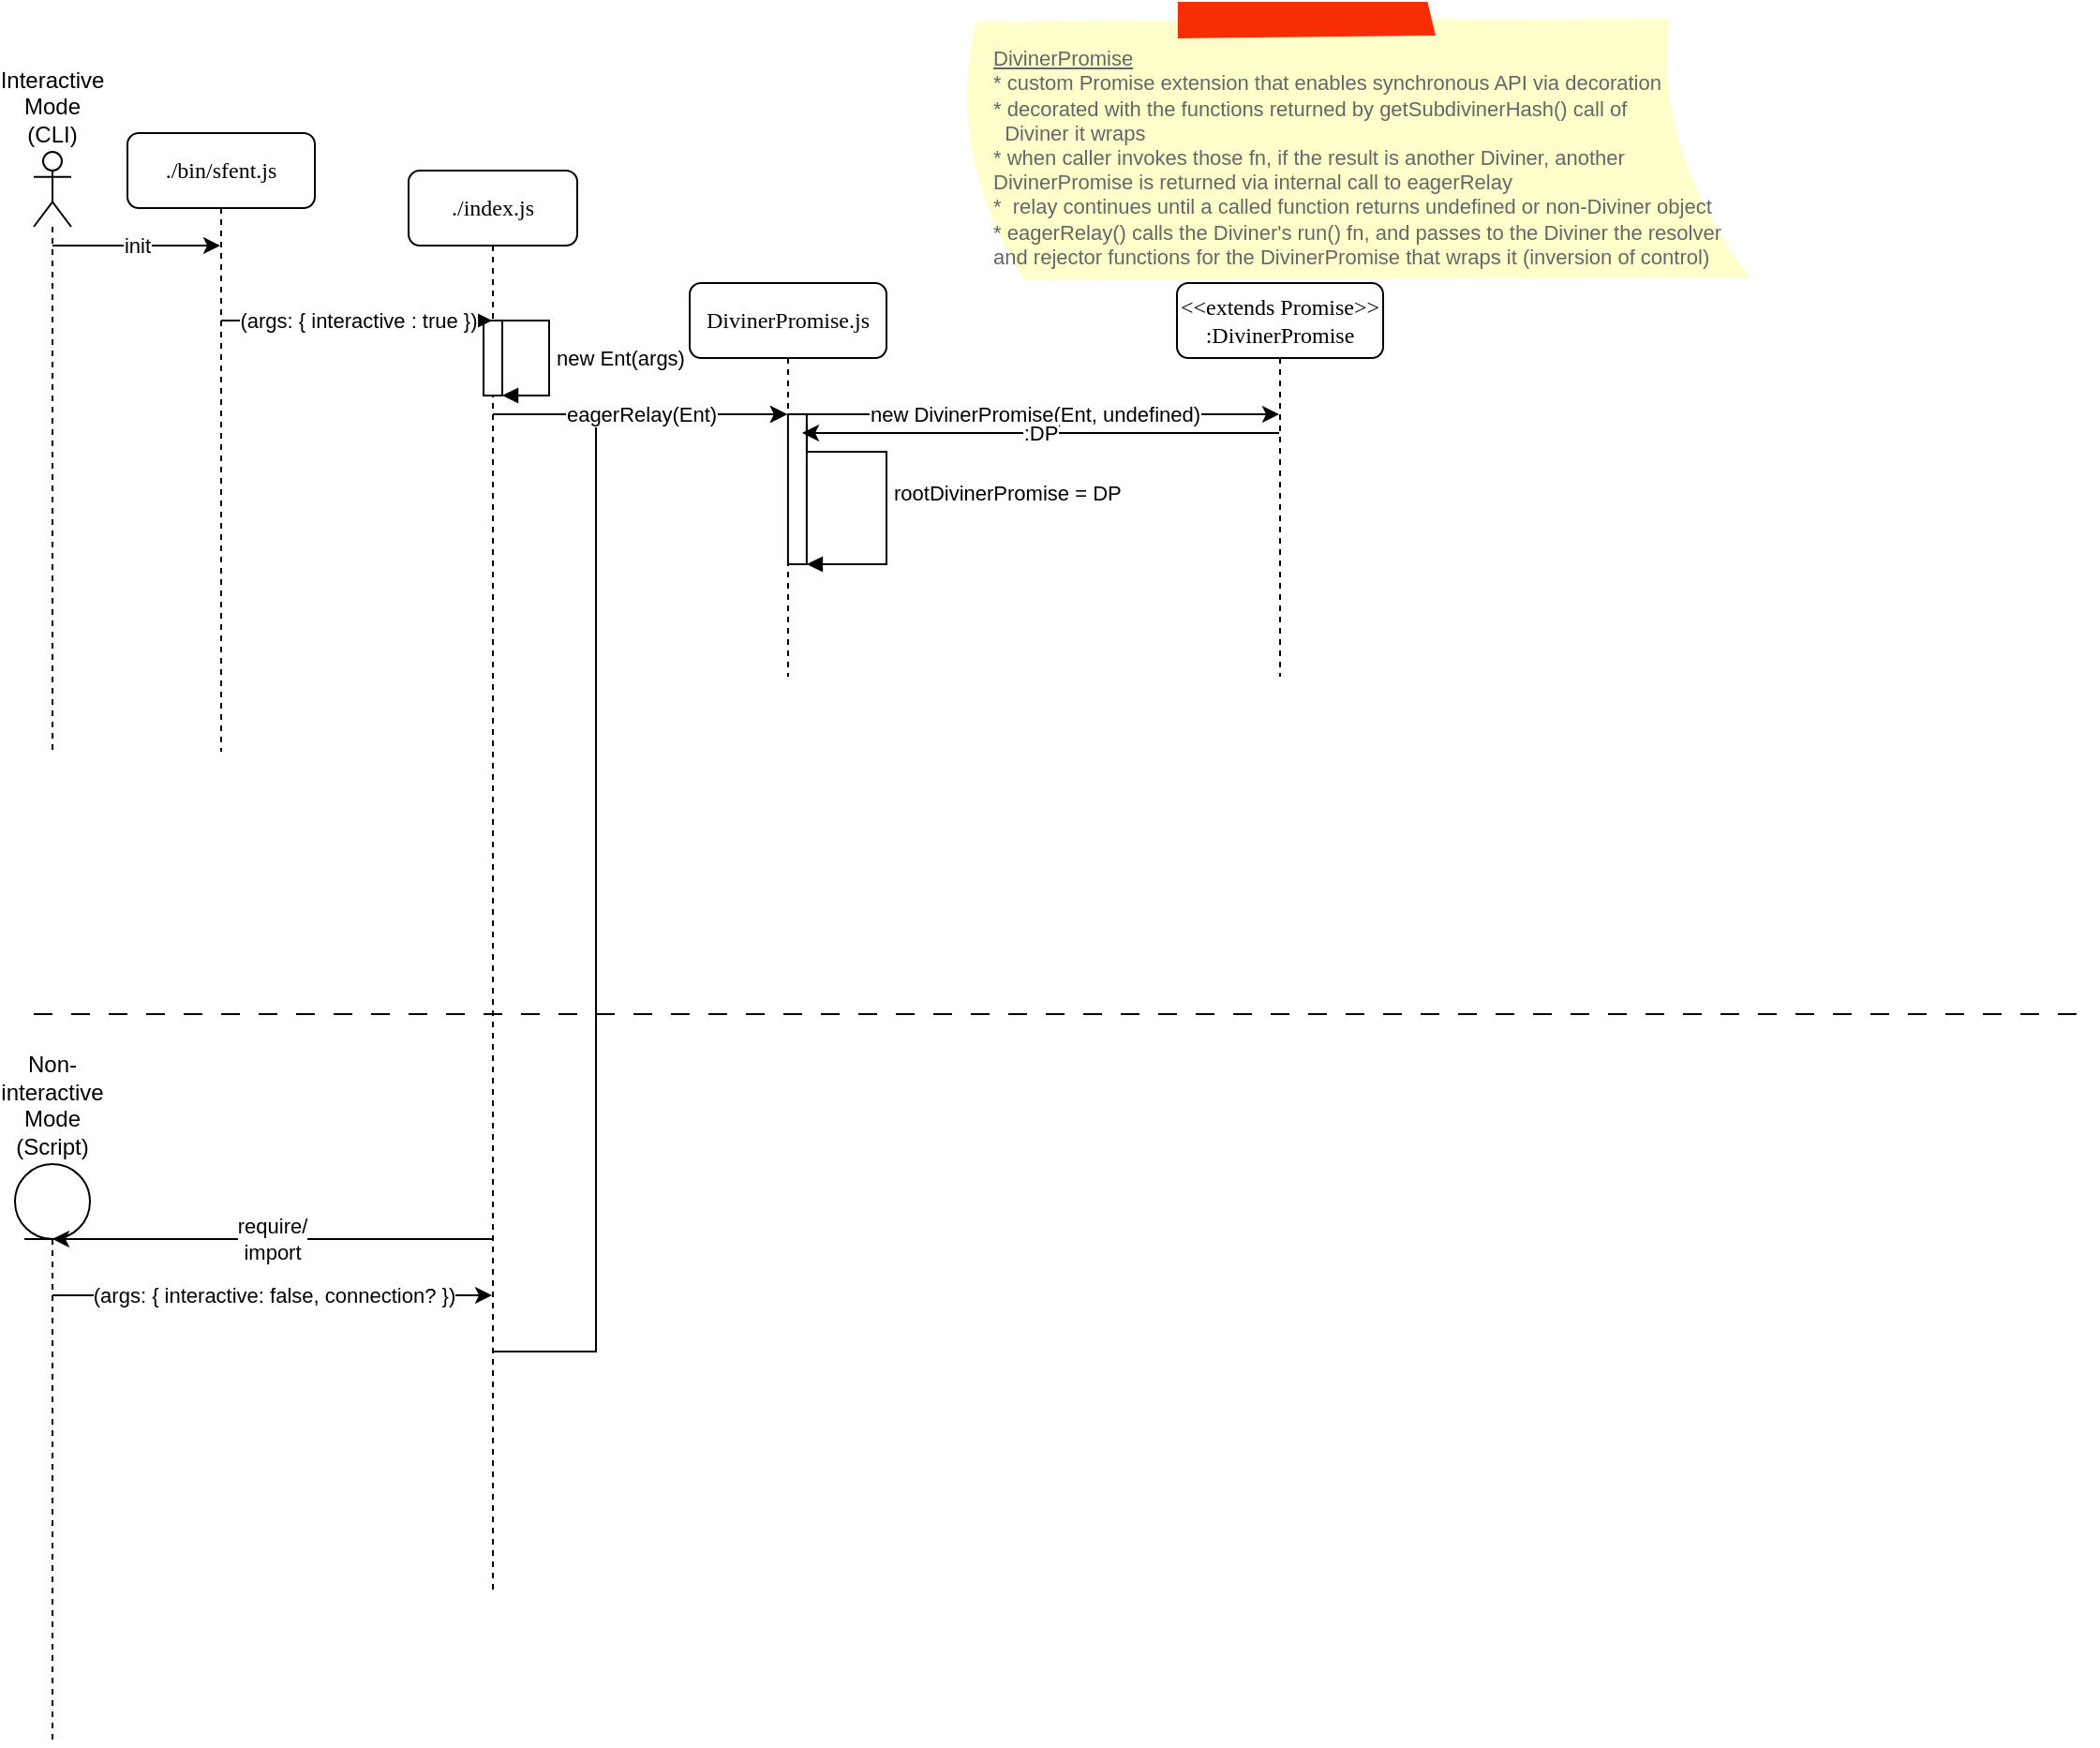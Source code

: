 <mxfile version="23.1.4" type="device">
  <diagram name="Page-1" id="13e1069c-82ec-6db2-03f1-153e76fe0fe0">
    <mxGraphModel dx="1325" dy="721" grid="1" gridSize="10" guides="1" tooltips="1" connect="1" arrows="1" fold="1" page="1" pageScale="1" pageWidth="1700" pageHeight="1100" background="none" math="0" shadow="0">
      <root>
        <mxCell id="0" />
        <mxCell id="1" parent="0" />
        <mxCell id="7baba1c4bc27f4b0-2" value="./index.js" style="shape=umlLifeline;perimeter=lifelinePerimeter;whiteSpace=wrap;html=1;container=1;collapsible=0;recursiveResize=0;outlineConnect=0;rounded=1;shadow=0;comic=0;labelBackgroundColor=none;strokeWidth=1;fontFamily=Verdana;fontSize=12;align=center;" parent="1" vertex="1">
          <mxGeometry x="230" y="90" width="90" height="760" as="geometry" />
        </mxCell>
        <mxCell id="Kui3dBX7CGbU3PAof87k-20" value="" style="html=1;points=[[0,0,0,0,5],[0,1,0,0,-5],[1,0,0,0,5],[1,1,0,0,-5]];perimeter=orthogonalPerimeter;outlineConnect=0;targetShapes=umlLifeline;portConstraint=eastwest;newEdgeStyle={&quot;curved&quot;:0,&quot;rounded&quot;:0};" vertex="1" parent="7baba1c4bc27f4b0-2">
          <mxGeometry x="40" y="80" width="10" height="40" as="geometry" />
        </mxCell>
        <mxCell id="Kui3dBX7CGbU3PAof87k-21" value="new Ent(args)" style="html=1;align=left;spacingLeft=2;endArrow=block;rounded=0;edgeStyle=orthogonalEdgeStyle;curved=0;rounded=0;" edge="1" target="Kui3dBX7CGbU3PAof87k-20" parent="7baba1c4bc27f4b0-2" source="Kui3dBX7CGbU3PAof87k-20">
          <mxGeometry relative="1" as="geometry">
            <mxPoint x="45" y="60" as="sourcePoint" />
            <Array as="points">
              <mxPoint x="75" y="80" />
              <mxPoint x="75" y="120" />
            </Array>
          </mxGeometry>
        </mxCell>
        <mxCell id="7baba1c4bc27f4b0-8" value="./bin/sfent.js" style="shape=umlLifeline;perimeter=lifelinePerimeter;whiteSpace=wrap;html=1;container=1;collapsible=0;recursiveResize=0;outlineConnect=0;rounded=1;shadow=0;comic=0;labelBackgroundColor=none;strokeWidth=1;fontFamily=Verdana;fontSize=12;align=center;" parent="1" vertex="1">
          <mxGeometry x="80" y="70" width="100" height="330" as="geometry" />
        </mxCell>
        <mxCell id="mBfwSaWyKCz9R1_YSktY-5" value="init" style="edgeStyle=orthogonalEdgeStyle;rounded=0;orthogonalLoop=1;jettySize=auto;html=1;curved=0;" parent="1" source="mBfwSaWyKCz9R1_YSktY-1" target="7baba1c4bc27f4b0-8" edge="1">
          <mxGeometry relative="1" as="geometry">
            <Array as="points">
              <mxPoint x="70" y="130" />
              <mxPoint x="70" y="130" />
            </Array>
          </mxGeometry>
        </mxCell>
        <mxCell id="mBfwSaWyKCz9R1_YSktY-1" value="Interactive Mode&lt;br&gt;(CLI)" style="shape=umlLifeline;perimeter=lifelinePerimeter;whiteSpace=wrap;html=1;container=1;dropTarget=0;collapsible=0;recursiveResize=0;outlineConnect=0;portConstraint=eastwest;newEdgeStyle={&quot;curved&quot;:0,&quot;rounded&quot;:0};participant=umlActor;verticalAlign=bottom;labelPosition=center;verticalLabelPosition=top;align=center;" parent="1" vertex="1">
          <mxGeometry x="30" y="80" width="20" height="320" as="geometry" />
        </mxCell>
        <mxCell id="mBfwSaWyKCz9R1_YSktY-2" value="Non-interactive Mode (Script)" style="shape=umlLifeline;perimeter=lifelinePerimeter;whiteSpace=wrap;html=1;container=1;dropTarget=0;collapsible=0;recursiveResize=0;outlineConnect=0;portConstraint=eastwest;newEdgeStyle={&quot;curved&quot;:0,&quot;rounded&quot;:0};participant=umlEntity;labelPosition=center;verticalLabelPosition=top;align=center;verticalAlign=bottom;" parent="1" vertex="1">
          <mxGeometry x="20" y="620" width="40" height="310" as="geometry" />
        </mxCell>
        <mxCell id="Kui3dBX7CGbU3PAof87k-1" value="(args: { interactive : true })" style="endArrow=classic;html=1;rounded=0;" edge="1" parent="1" source="7baba1c4bc27f4b0-8" target="7baba1c4bc27f4b0-2">
          <mxGeometry width="50" height="50" relative="1" as="geometry">
            <mxPoint x="470" y="270" as="sourcePoint" />
            <mxPoint x="520" y="220" as="targetPoint" />
            <Array as="points">
              <mxPoint x="200" y="170" />
            </Array>
          </mxGeometry>
        </mxCell>
        <mxCell id="Kui3dBX7CGbU3PAof87k-5" value="(args: { interactive: false, connection? })" style="endArrow=classic;html=1;rounded=0;" edge="1" parent="1" source="mBfwSaWyKCz9R1_YSktY-2" target="7baba1c4bc27f4b0-2">
          <mxGeometry width="50" height="50" relative="1" as="geometry">
            <mxPoint x="520.5" y="440" as="sourcePoint" />
            <mxPoint x="294.5" y="690" as="targetPoint" />
            <Array as="points">
              <mxPoint x="160" y="690" />
            </Array>
          </mxGeometry>
        </mxCell>
        <mxCell id="Kui3dBX7CGbU3PAof87k-6" value="require/&lt;br&gt;import" style="endArrow=classic;html=1;rounded=0;" edge="1" parent="1" source="7baba1c4bc27f4b0-2" target="mBfwSaWyKCz9R1_YSktY-2">
          <mxGeometry width="50" height="50" relative="1" as="geometry">
            <mxPoint x="294.5" y="660" as="sourcePoint" />
            <mxPoint x="520.5" y="550" as="targetPoint" />
            <Array as="points">
              <mxPoint x="170" y="660" />
            </Array>
          </mxGeometry>
        </mxCell>
        <mxCell id="Kui3dBX7CGbU3PAof87k-7" value="DivinerPromise.js" style="shape=umlLifeline;perimeter=lifelinePerimeter;whiteSpace=wrap;html=1;container=1;collapsible=0;recursiveResize=0;outlineConnect=0;rounded=1;shadow=0;comic=0;labelBackgroundColor=none;strokeWidth=1;fontFamily=Verdana;fontSize=12;align=center;" vertex="1" parent="1">
          <mxGeometry x="380" y="150" width="105" height="210" as="geometry" />
        </mxCell>
        <mxCell id="Kui3dBX7CGbU3PAof87k-15" value="" style="html=1;points=[[0,0,0,0,5],[0,1,0,0,-5],[1,0,0,0,5],[1,1,0,0,-5]];perimeter=orthogonalPerimeter;outlineConnect=0;targetShapes=umlLifeline;portConstraint=eastwest;newEdgeStyle={&quot;curved&quot;:0,&quot;rounded&quot;:0};" vertex="1" parent="Kui3dBX7CGbU3PAof87k-7">
          <mxGeometry x="52.45" y="70" width="10" height="80" as="geometry" />
        </mxCell>
        <mxCell id="Kui3dBX7CGbU3PAof87k-22" value="rootDivinerPromise = DP" style="html=1;align=left;spacingLeft=2;endArrow=block;rounded=0;edgeStyle=orthogonalEdgeStyle;curved=0;rounded=0;exitX=1;exitY=0;exitDx=0;exitDy=5;exitPerimeter=0;verticalAlign=middle;" edge="1" parent="Kui3dBX7CGbU3PAof87k-7" source="Kui3dBX7CGbU3PAof87k-15" target="Kui3dBX7CGbU3PAof87k-15">
          <mxGeometry relative="1" as="geometry">
            <mxPoint x="104.95" y="110" as="sourcePoint" />
            <Array as="points">
              <mxPoint x="62" y="90" />
              <mxPoint x="105" y="90" />
              <mxPoint x="105" y="150" />
            </Array>
            <mxPoint x="104.95" y="150" as="targetPoint" />
          </mxGeometry>
        </mxCell>
        <mxCell id="Kui3dBX7CGbU3PAof87k-12" value="" style="endArrow=none;startArrow=none;endFill=0;startFill=0;endSize=8;html=1;verticalAlign=bottom;dashed=1;labelBackgroundColor=default;dashPattern=10 10;rounded=0;backgroundOutline=0;" edge="1" parent="1">
          <mxGeometry width="160" relative="1" as="geometry">
            <mxPoint x="30" y="540" as="sourcePoint" />
            <mxPoint x="1130" y="540" as="targetPoint" />
          </mxGeometry>
        </mxCell>
        <mxCell id="Kui3dBX7CGbU3PAof87k-14" value="" style="endArrow=classic;html=1;rounded=0;" edge="1" parent="1" source="7baba1c4bc27f4b0-2" target="Kui3dBX7CGbU3PAof87k-7">
          <mxGeometry width="50" height="50" relative="1" as="geometry">
            <mxPoint x="470" y="590" as="sourcePoint" />
            <mxPoint x="645" y="590" as="targetPoint" />
            <Array as="points">
              <mxPoint x="330" y="720" />
              <mxPoint x="330" y="220" />
            </Array>
          </mxGeometry>
        </mxCell>
        <mxCell id="Kui3dBX7CGbU3PAof87k-17" value="eagerRelay(Ent)" style="endArrow=classic;html=1;rounded=0;" edge="1" parent="1" source="7baba1c4bc27f4b0-2" target="Kui3dBX7CGbU3PAof87k-7">
          <mxGeometry width="50" height="50" relative="1" as="geometry">
            <mxPoint x="470" y="330" as="sourcePoint" />
            <mxPoint x="645" y="330" as="targetPoint" />
            <Array as="points">
              <mxPoint x="360" y="220" />
            </Array>
          </mxGeometry>
        </mxCell>
        <mxCell id="Kui3dBX7CGbU3PAof87k-23" value="&amp;lt;&amp;lt;extends Promise&amp;gt;&amp;gt;&lt;br&gt;:DivinerPromise" style="shape=umlLifeline;perimeter=lifelinePerimeter;whiteSpace=wrap;html=1;container=1;collapsible=0;recursiveResize=0;outlineConnect=0;rounded=1;shadow=0;comic=0;labelBackgroundColor=none;strokeWidth=1;fontFamily=Verdana;fontSize=12;align=center;" vertex="1" parent="1">
          <mxGeometry x="640" y="150" width="110" height="210" as="geometry" />
        </mxCell>
        <mxCell id="Kui3dBX7CGbU3PAof87k-26" value="new DivinerPromise(Ent, undefined)" style="endArrow=classic;html=1;rounded=0;" edge="1" parent="1" source="Kui3dBX7CGbU3PAof87k-7" target="Kui3dBX7CGbU3PAof87k-23">
          <mxGeometry x="0.002" width="50" height="50" relative="1" as="geometry">
            <mxPoint x="470" y="330" as="sourcePoint" />
            <mxPoint x="645" y="330" as="targetPoint" />
            <Array as="points">
              <mxPoint x="540" y="220" />
            </Array>
            <mxPoint as="offset" />
          </mxGeometry>
        </mxCell>
        <mxCell id="Kui3dBX7CGbU3PAof87k-27" value=":DP" style="endArrow=classic;html=1;rounded=0;" edge="1" parent="1" source="Kui3dBX7CGbU3PAof87k-23">
          <mxGeometry width="50" height="50" relative="1" as="geometry">
            <mxPoint x="705" y="250" as="sourcePoint" />
            <mxPoint x="440" y="230" as="targetPoint" />
            <Array as="points">
              <mxPoint x="560" y="230" />
            </Array>
          </mxGeometry>
        </mxCell>
        <mxCell id="Kui3dBX7CGbU3PAof87k-28" value="&lt;br&gt;&lt;u&gt;DivinerPromise&lt;/u&gt;&lt;br&gt;* custom Promise extension that enables synchronous API via decoration&lt;br&gt;* decorated with the functions returned by getSubdivinerHash() call of &lt;br&gt;&amp;nbsp; Diviner it wraps&lt;br&gt;* when caller invokes those fn, if the result is another Diviner, another&amp;nbsp; &amp;nbsp; &amp;nbsp; DivinerPromise is returned via internal call to eagerRelay&lt;br&gt;*&amp;nbsp; relay continues until a called function returns undefined or non-Diviner object&lt;br&gt;* eagerRelay() calls the Diviner&#39;s run() fn, and passes to the Diviner the resolver and rejector functions for the DivinerPromise that wraps it (inversion of control)" style="strokeWidth=1;shadow=0;dashed=0;align=left;html=1;shape=mxgraph.mockup.text.stickyNote2;fontColor=#666666;mainText=;fontSize=11;whiteSpace=wrap;fillColor=#ffffcc;strokeColor=#F62E00;labelPosition=center;verticalLabelPosition=middle;verticalAlign=top;spacingTop=4;spacingRight=0;spacing=2;spacingLeft=20;" vertex="1" parent="1">
          <mxGeometry x="520" width="430" height="150" as="geometry" />
        </mxCell>
      </root>
    </mxGraphModel>
  </diagram>
</mxfile>
